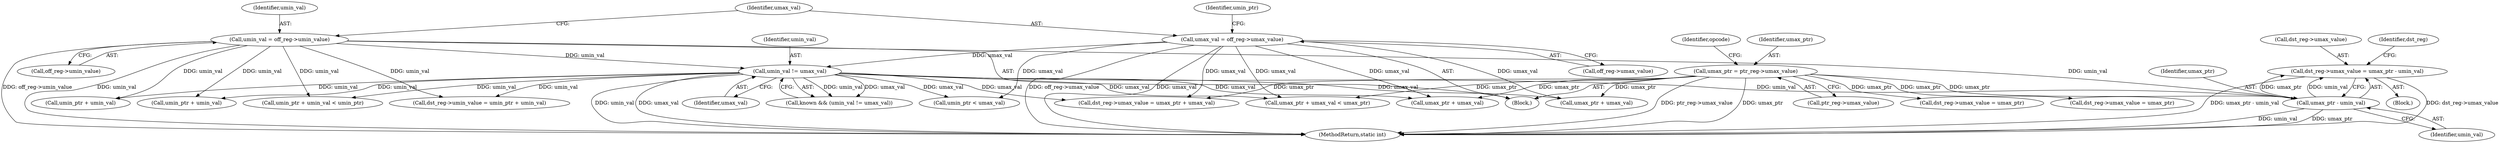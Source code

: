 digraph "0_linux_bb7f0f989ca7de1153bd128a40a71709e339fa03@integer" {
"1000693" [label="(Call,dst_reg->umax_value = umax_ptr - umin_val)"];
"1000697" [label="(Call,umax_ptr - umin_val)"];
"1000178" [label="(Call,umax_ptr = ptr_reg->umax_value)"];
"1000225" [label="(Call,umin_val != umax_val)"];
"1000160" [label="(Call,umin_val = off_reg->umin_value)"];
"1000166" [label="(Call,umax_val = off_reg->umax_value)"];
"1000227" [label="(Identifier,umax_val)"];
"1000697" [label="(Call,umax_ptr - umin_val)"];
"1000685" [label="(Block,)"];
"1000121" [label="(Block,)"];
"1000460" [label="(Call,umax_ptr + umax_val)"];
"1000160" [label="(Call,umin_val = off_reg->umin_value)"];
"1000162" [label="(Call,off_reg->umin_value)"];
"1000167" [label="(Identifier,umax_val)"];
"1000693" [label="(Call,dst_reg->umax_value = umax_ptr - umin_val)"];
"1000699" [label="(Identifier,umin_val)"];
"1000698" [label="(Identifier,umax_ptr)"];
"1000180" [label="(Call,ptr_reg->umax_value)"];
"1000481" [label="(Call,umin_ptr + umin_val)"];
"1000178" [label="(Call,umax_ptr = ptr_reg->umax_value)"];
"1000223" [label="(Call,known && (umin_val != umax_val))"];
"1000388" [label="(Call,dst_reg->umax_value = umax_ptr)"];
"1000161" [label="(Identifier,umin_val)"];
"1000797" [label="(MethodReturn,static int)"];
"1000168" [label="(Call,off_reg->umax_value)"];
"1000166" [label="(Call,umax_val = off_reg->umax_value)"];
"1000454" [label="(Call,umin_ptr + umin_val < umin_ptr)"];
"1000484" [label="(Call,dst_reg->umax_value = umax_ptr + umax_val)"];
"1000477" [label="(Call,dst_reg->umin_value = umin_ptr + umin_val)"];
"1000694" [label="(Call,dst_reg->umax_value)"];
"1000173" [label="(Identifier,umin_ptr)"];
"1000179" [label="(Identifier,umax_ptr)"];
"1000702" [label="(Identifier,dst_reg)"];
"1000226" [label="(Identifier,umin_val)"];
"1000225" [label="(Call,umin_val != umax_val)"];
"1000455" [label="(Call,umin_ptr + umin_val)"];
"1000459" [label="(Call,umax_ptr + umax_val < umax_ptr)"];
"1000670" [label="(Call,umin_ptr < umax_val)"];
"1000598" [label="(Call,dst_reg->umax_value = umax_ptr)"];
"1000185" [label="(Identifier,opcode)"];
"1000488" [label="(Call,umax_ptr + umax_val)"];
"1000693" -> "1000685"  [label="AST: "];
"1000693" -> "1000697"  [label="CFG: "];
"1000694" -> "1000693"  [label="AST: "];
"1000697" -> "1000693"  [label="AST: "];
"1000702" -> "1000693"  [label="CFG: "];
"1000693" -> "1000797"  [label="DDG: umax_ptr - umin_val"];
"1000693" -> "1000797"  [label="DDG: dst_reg->umax_value"];
"1000697" -> "1000693"  [label="DDG: umax_ptr"];
"1000697" -> "1000693"  [label="DDG: umin_val"];
"1000697" -> "1000699"  [label="CFG: "];
"1000698" -> "1000697"  [label="AST: "];
"1000699" -> "1000697"  [label="AST: "];
"1000697" -> "1000797"  [label="DDG: umin_val"];
"1000697" -> "1000797"  [label="DDG: umax_ptr"];
"1000178" -> "1000697"  [label="DDG: umax_ptr"];
"1000225" -> "1000697"  [label="DDG: umin_val"];
"1000160" -> "1000697"  [label="DDG: umin_val"];
"1000178" -> "1000121"  [label="AST: "];
"1000178" -> "1000180"  [label="CFG: "];
"1000179" -> "1000178"  [label="AST: "];
"1000180" -> "1000178"  [label="AST: "];
"1000185" -> "1000178"  [label="CFG: "];
"1000178" -> "1000797"  [label="DDG: umax_ptr"];
"1000178" -> "1000797"  [label="DDG: ptr_reg->umax_value"];
"1000178" -> "1000388"  [label="DDG: umax_ptr"];
"1000178" -> "1000459"  [label="DDG: umax_ptr"];
"1000178" -> "1000460"  [label="DDG: umax_ptr"];
"1000178" -> "1000484"  [label="DDG: umax_ptr"];
"1000178" -> "1000488"  [label="DDG: umax_ptr"];
"1000178" -> "1000598"  [label="DDG: umax_ptr"];
"1000225" -> "1000223"  [label="AST: "];
"1000225" -> "1000227"  [label="CFG: "];
"1000226" -> "1000225"  [label="AST: "];
"1000227" -> "1000225"  [label="AST: "];
"1000223" -> "1000225"  [label="CFG: "];
"1000225" -> "1000797"  [label="DDG: umax_val"];
"1000225" -> "1000797"  [label="DDG: umin_val"];
"1000225" -> "1000223"  [label="DDG: umin_val"];
"1000225" -> "1000223"  [label="DDG: umax_val"];
"1000160" -> "1000225"  [label="DDG: umin_val"];
"1000166" -> "1000225"  [label="DDG: umax_val"];
"1000225" -> "1000454"  [label="DDG: umin_val"];
"1000225" -> "1000455"  [label="DDG: umin_val"];
"1000225" -> "1000459"  [label="DDG: umax_val"];
"1000225" -> "1000460"  [label="DDG: umax_val"];
"1000225" -> "1000477"  [label="DDG: umin_val"];
"1000225" -> "1000481"  [label="DDG: umin_val"];
"1000225" -> "1000484"  [label="DDG: umax_val"];
"1000225" -> "1000488"  [label="DDG: umax_val"];
"1000225" -> "1000670"  [label="DDG: umax_val"];
"1000160" -> "1000121"  [label="AST: "];
"1000160" -> "1000162"  [label="CFG: "];
"1000161" -> "1000160"  [label="AST: "];
"1000162" -> "1000160"  [label="AST: "];
"1000167" -> "1000160"  [label="CFG: "];
"1000160" -> "1000797"  [label="DDG: off_reg->umin_value"];
"1000160" -> "1000797"  [label="DDG: umin_val"];
"1000160" -> "1000454"  [label="DDG: umin_val"];
"1000160" -> "1000455"  [label="DDG: umin_val"];
"1000160" -> "1000477"  [label="DDG: umin_val"];
"1000160" -> "1000481"  [label="DDG: umin_val"];
"1000166" -> "1000121"  [label="AST: "];
"1000166" -> "1000168"  [label="CFG: "];
"1000167" -> "1000166"  [label="AST: "];
"1000168" -> "1000166"  [label="AST: "];
"1000173" -> "1000166"  [label="CFG: "];
"1000166" -> "1000797"  [label="DDG: off_reg->umax_value"];
"1000166" -> "1000797"  [label="DDG: umax_val"];
"1000166" -> "1000459"  [label="DDG: umax_val"];
"1000166" -> "1000460"  [label="DDG: umax_val"];
"1000166" -> "1000484"  [label="DDG: umax_val"];
"1000166" -> "1000488"  [label="DDG: umax_val"];
"1000166" -> "1000670"  [label="DDG: umax_val"];
}
